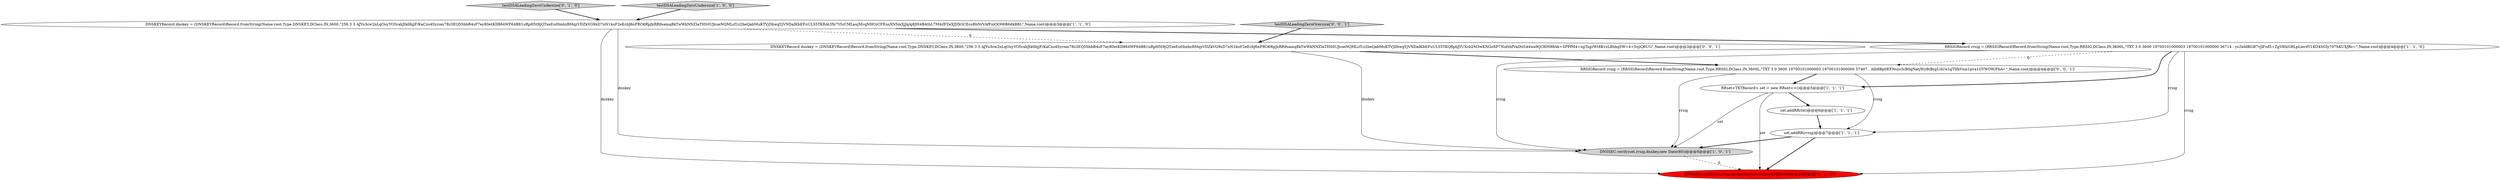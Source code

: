 digraph {
7 [style = filled, label = "testDSALeadingZeroUndersize['0', '1', '0']", fillcolor = lightgray, shape = diamond image = "AAA0AAABBB2BBB"];
2 [style = filled, label = "DNSKEYRecord dnskey = (DNSKEYRecord)Record.fromString(Name.root,Type.DNSKEY,DClass.IN,3600,\"256 3 3 AJYu3cw2nLqOuyYO5rahJtk0bjjF/KaCzo4Syrom78z3EQ5SbbB4sF7ey80etKII864WF64B81uRpH5t9jQTxeEu0ImbzRMqzVDZkVG9xD7nN1kuF2eEcbJ6nPRO6RpJxRR9samq8kTwWkNNZIaTHS0UJxueNQMLcf1z2heQabMuKTVjDhwgYjVNDaIKbEFuUL55TKRAt3Xr7t5zCMLaujMvqNHOzCFEusXN5mXjJqAj8J0l4B4tbL7M4iIFZeXJDXGCEcsBbNrVAfFnlOO06B6dkB8L\",Name.root)@@@3@@@['1', '1', '0']", fillcolor = white, shape = ellipse image = "AAA0AAABBB1BBB"];
5 [style = filled, label = "RRSIGRecord rrsig = (RRSIGRecord)Record.fromString(Name.root,Type.RRSIG,DClass.IN,3600L,\"TXT 3 0 3600 19700101000003 19700101000000 36714 . ycZeIdBGB7vjlFzd5+ZgV8IxGRLpLierdV1KO4SGIy707hKUXJRc=\",Name.root)@@@4@@@['1', '1', '0']", fillcolor = white, shape = ellipse image = "AAA0AAABBB1BBB"];
9 [style = filled, label = "RRSIGRecord rrsig = (RRSIGRecord)Record.fromString(Name.root,Type.RRSIG,DClass.IN,3600L,\"TXT 3 0 3600 19700101000003 19700101000000 57407 . AIh8Bp0EFNszs3cB0gNatjWy8tBrgUAUe1gTHkVsm1pva1GYWOW/FbA=\",Name.root)@@@4@@@['0', '0', '1']", fillcolor = white, shape = ellipse image = "AAA0AAABBB3BBB"];
1 [style = filled, label = "set.addRR(txt)@@@6@@@['1', '1', '1']", fillcolor = white, shape = ellipse image = "AAA0AAABBB1BBB"];
8 [style = filled, label = "DNSSEC.verify(set,rrsig,dnskey,Instant.ofEpochMilli(60))@@@8@@@['0', '1', '0']", fillcolor = red, shape = ellipse image = "AAA1AAABBB2BBB"];
3 [style = filled, label = "testDSALeadingZeroUndersize['1', '0', '0']", fillcolor = lightgray, shape = diamond image = "AAA0AAABBB1BBB"];
11 [style = filled, label = "DNSKEYRecord dnskey = (DNSKEYRecord)Record.fromString(Name.root,Type.DNSKEY,DClass.IN,3600,\"256 3 3 AJYu3cw2nLqOuyYO5rahJtk0bjjF/KaCzo4Syrom78z3EQ5SbbB4sF7ey80etKII864WF64B81uRpH5t9jQTxeEu0ImbzRMqzVDZkVG9xD7nN1kuF2eEcbJ6nPRO6RpJxRR9samq8kTwWkNNZIaTHS0UJxueNQMLcf1z2heQabMuKTVjDhwgYjVNDaIKbEFuUL55TKQflphJYUXcb2M3wKNGoXP7NufzhfVaDtiS44waWjC8IN98Ab+SPPfM4+xgTsgzWt8KvzL8hhqSW+4+5zjiQ6UG\",Name.root)@@@3@@@['0', '0', '1']", fillcolor = white, shape = ellipse image = "AAA0AAABBB3BBB"];
6 [style = filled, label = "DNSSEC.verify(set,rrsig,dnskey,new Date(60))@@@8@@@['1', '0', '1']", fillcolor = lightgray, shape = ellipse image = "AAA0AAABBB1BBB"];
10 [style = filled, label = "testDSALeadingZeroOversize['0', '0', '1']", fillcolor = lightgray, shape = diamond image = "AAA0AAABBB3BBB"];
4 [style = filled, label = "RRset<TXTRecord> set = new RRset<>()@@@5@@@['1', '1', '1']", fillcolor = white, shape = ellipse image = "AAA0AAABBB1BBB"];
0 [style = filled, label = "set.addRR(rrsig)@@@7@@@['1', '1', '1']", fillcolor = white, shape = ellipse image = "AAA0AAABBB1BBB"];
6->8 [style = dashed, label="0"];
9->6 [style = solid, label="rrsig"];
0->6 [style = bold, label=""];
2->6 [style = solid, label="dnskey"];
9->4 [style = bold, label=""];
5->0 [style = solid, label="rrsig"];
4->6 [style = solid, label="set"];
5->9 [style = dashed, label="0"];
1->0 [style = bold, label=""];
5->8 [style = solid, label="rrsig"];
11->9 [style = bold, label=""];
5->6 [style = solid, label="rrsig"];
4->8 [style = solid, label="set"];
11->6 [style = solid, label="dnskey"];
3->2 [style = bold, label=""];
2->8 [style = solid, label="dnskey"];
7->2 [style = bold, label=""];
9->0 [style = solid, label="rrsig"];
5->4 [style = bold, label=""];
0->8 [style = bold, label=""];
2->11 [style = dashed, label="0"];
4->1 [style = bold, label=""];
2->5 [style = bold, label=""];
10->11 [style = bold, label=""];
}
